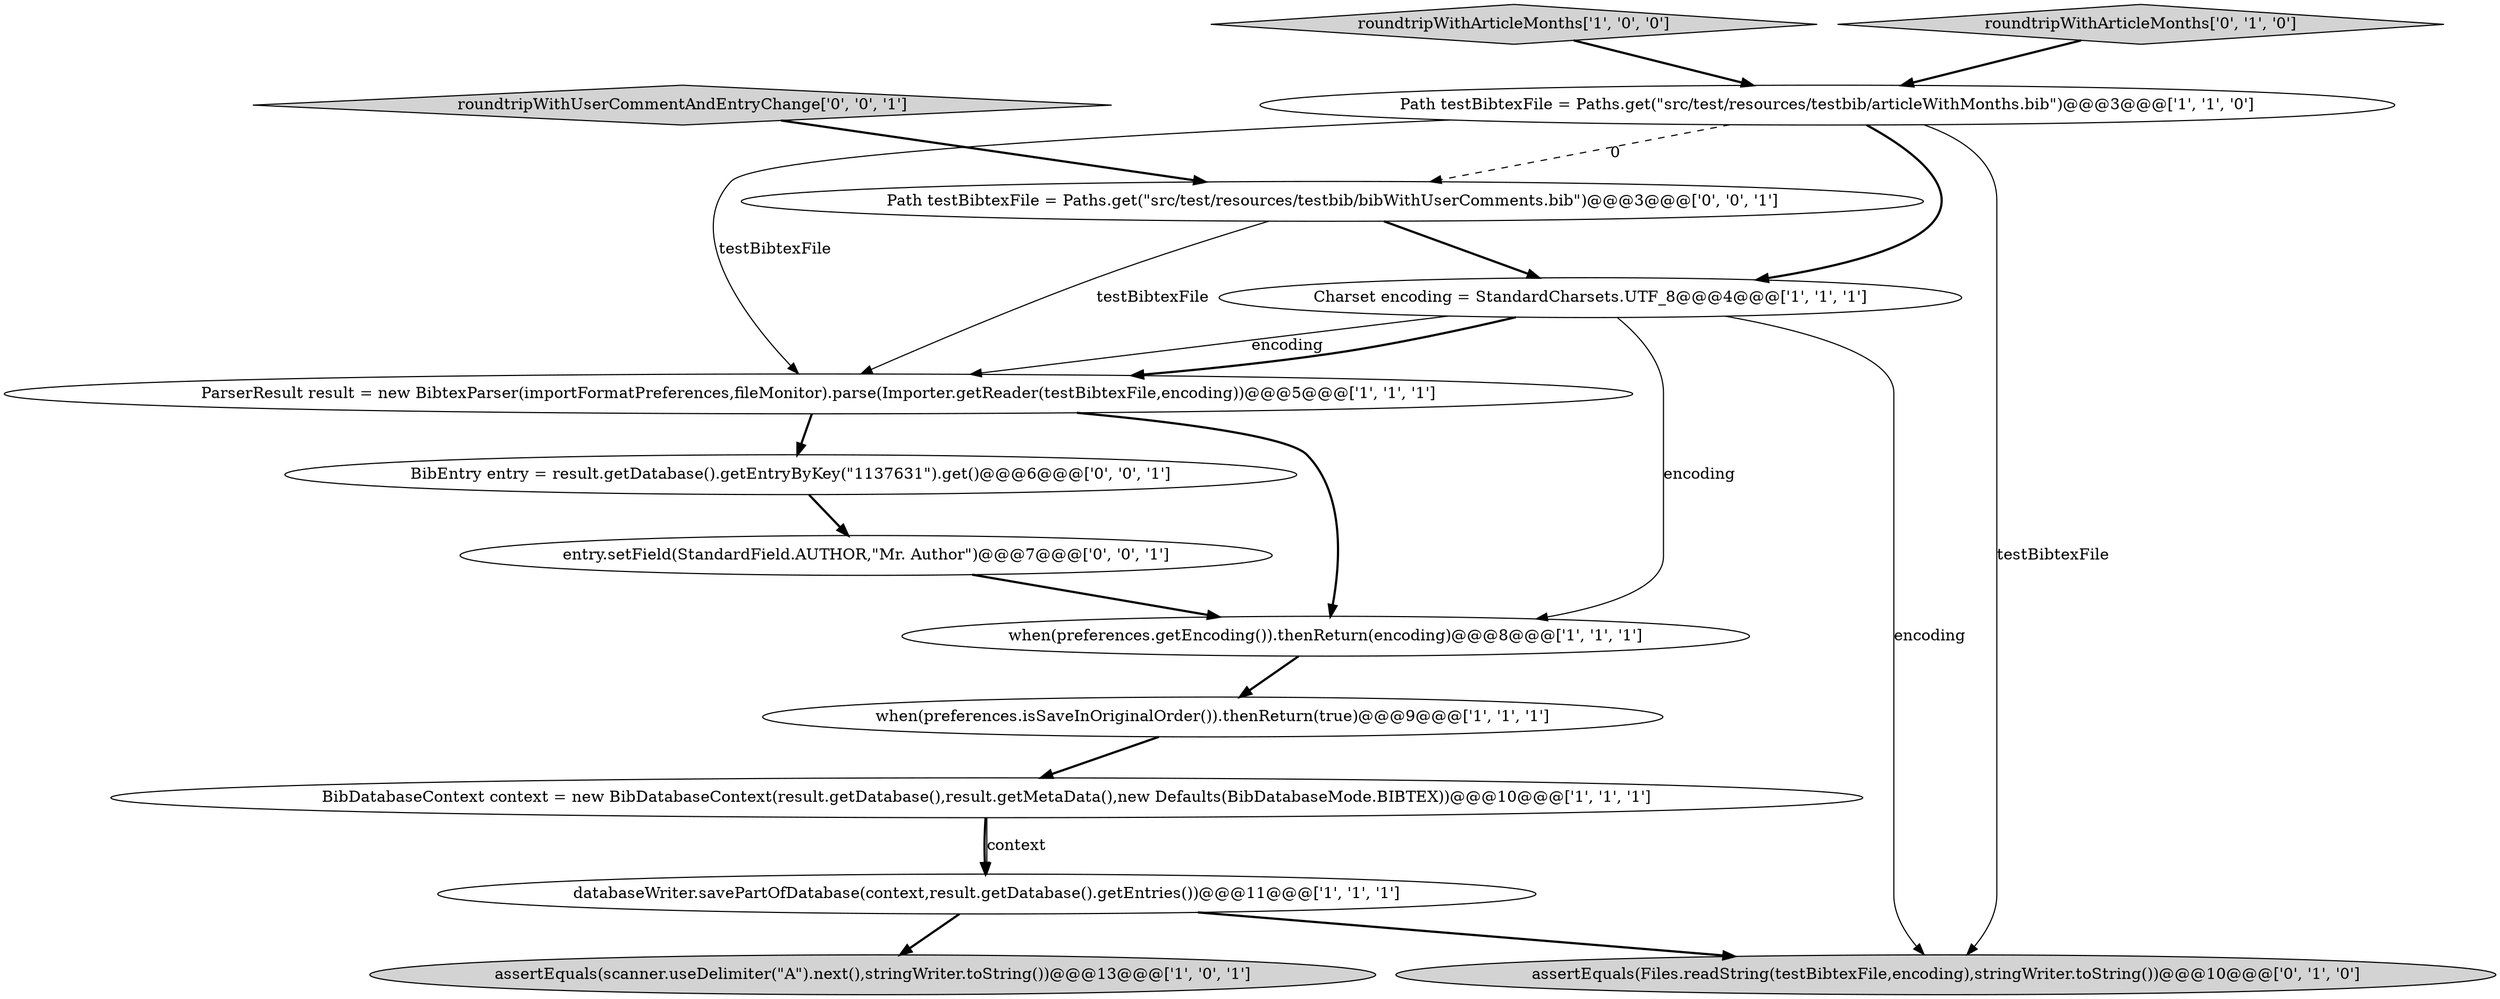 digraph {
7 [style = filled, label = "BibDatabaseContext context = new BibDatabaseContext(result.getDatabase(),result.getMetaData(),new Defaults(BibDatabaseMode.BIBTEX))@@@10@@@['1', '1', '1']", fillcolor = white, shape = ellipse image = "AAA0AAABBB1BBB"];
14 [style = filled, label = "roundtripWithUserCommentAndEntryChange['0', '0', '1']", fillcolor = lightgray, shape = diamond image = "AAA0AAABBB3BBB"];
11 [style = filled, label = "Path testBibtexFile = Paths.get(\"src/test/resources/testbib/bibWithUserComments.bib\")@@@3@@@['0', '0', '1']", fillcolor = white, shape = ellipse image = "AAA0AAABBB3BBB"];
1 [style = filled, label = "Charset encoding = StandardCharsets.UTF_8@@@4@@@['1', '1', '1']", fillcolor = white, shape = ellipse image = "AAA0AAABBB1BBB"];
2 [style = filled, label = "ParserResult result = new BibtexParser(importFormatPreferences,fileMonitor).parse(Importer.getReader(testBibtexFile,encoding))@@@5@@@['1', '1', '1']", fillcolor = white, shape = ellipse image = "AAA0AAABBB1BBB"];
5 [style = filled, label = "assertEquals(scanner.useDelimiter(\"\A\").next(),stringWriter.toString())@@@13@@@['1', '0', '1']", fillcolor = lightgray, shape = ellipse image = "AAA0AAABBB1BBB"];
0 [style = filled, label = "Path testBibtexFile = Paths.get(\"src/test/resources/testbib/articleWithMonths.bib\")@@@3@@@['1', '1', '0']", fillcolor = white, shape = ellipse image = "AAA0AAABBB1BBB"];
6 [style = filled, label = "when(preferences.isSaveInOriginalOrder()).thenReturn(true)@@@9@@@['1', '1', '1']", fillcolor = white, shape = ellipse image = "AAA0AAABBB1BBB"];
10 [style = filled, label = "assertEquals(Files.readString(testBibtexFile,encoding),stringWriter.toString())@@@10@@@['0', '1', '0']", fillcolor = lightgray, shape = ellipse image = "AAA1AAABBB2BBB"];
4 [style = filled, label = "databaseWriter.savePartOfDatabase(context,result.getDatabase().getEntries())@@@11@@@['1', '1', '1']", fillcolor = white, shape = ellipse image = "AAA0AAABBB1BBB"];
8 [style = filled, label = "roundtripWithArticleMonths['1', '0', '0']", fillcolor = lightgray, shape = diamond image = "AAA0AAABBB1BBB"];
12 [style = filled, label = "BibEntry entry = result.getDatabase().getEntryByKey(\"1137631\").get()@@@6@@@['0', '0', '1']", fillcolor = white, shape = ellipse image = "AAA0AAABBB3BBB"];
13 [style = filled, label = "entry.setField(StandardField.AUTHOR,\"Mr. Author\")@@@7@@@['0', '0', '1']", fillcolor = white, shape = ellipse image = "AAA0AAABBB3BBB"];
3 [style = filled, label = "when(preferences.getEncoding()).thenReturn(encoding)@@@8@@@['1', '1', '1']", fillcolor = white, shape = ellipse image = "AAA0AAABBB1BBB"];
9 [style = filled, label = "roundtripWithArticleMonths['0', '1', '0']", fillcolor = lightgray, shape = diamond image = "AAA0AAABBB2BBB"];
8->0 [style = bold, label=""];
4->5 [style = bold, label=""];
0->2 [style = solid, label="testBibtexFile"];
11->1 [style = bold, label=""];
9->0 [style = bold, label=""];
7->4 [style = solid, label="context"];
14->11 [style = bold, label=""];
0->1 [style = bold, label=""];
12->13 [style = bold, label=""];
3->6 [style = bold, label=""];
2->3 [style = bold, label=""];
1->2 [style = solid, label="encoding"];
0->11 [style = dashed, label="0"];
7->4 [style = bold, label=""];
4->10 [style = bold, label=""];
13->3 [style = bold, label=""];
11->2 [style = solid, label="testBibtexFile"];
1->10 [style = solid, label="encoding"];
6->7 [style = bold, label=""];
1->2 [style = bold, label=""];
2->12 [style = bold, label=""];
0->10 [style = solid, label="testBibtexFile"];
1->3 [style = solid, label="encoding"];
}
